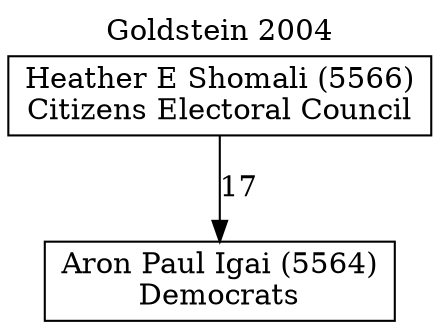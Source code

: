 // House preference flow
digraph "Aron Paul Igai (5564)_Goldstein_2004" {
	graph [label="Goldstein 2004" labelloc=t mclimit=10]
	node [shape=box]
	"Aron Paul Igai (5564)" [label="Aron Paul Igai (5564)
Democrats"]
	"Heather E Shomali (5566)" [label="Heather E Shomali (5566)
Citizens Electoral Council"]
	"Heather E Shomali (5566)" -> "Aron Paul Igai (5564)" [label=17]
}
